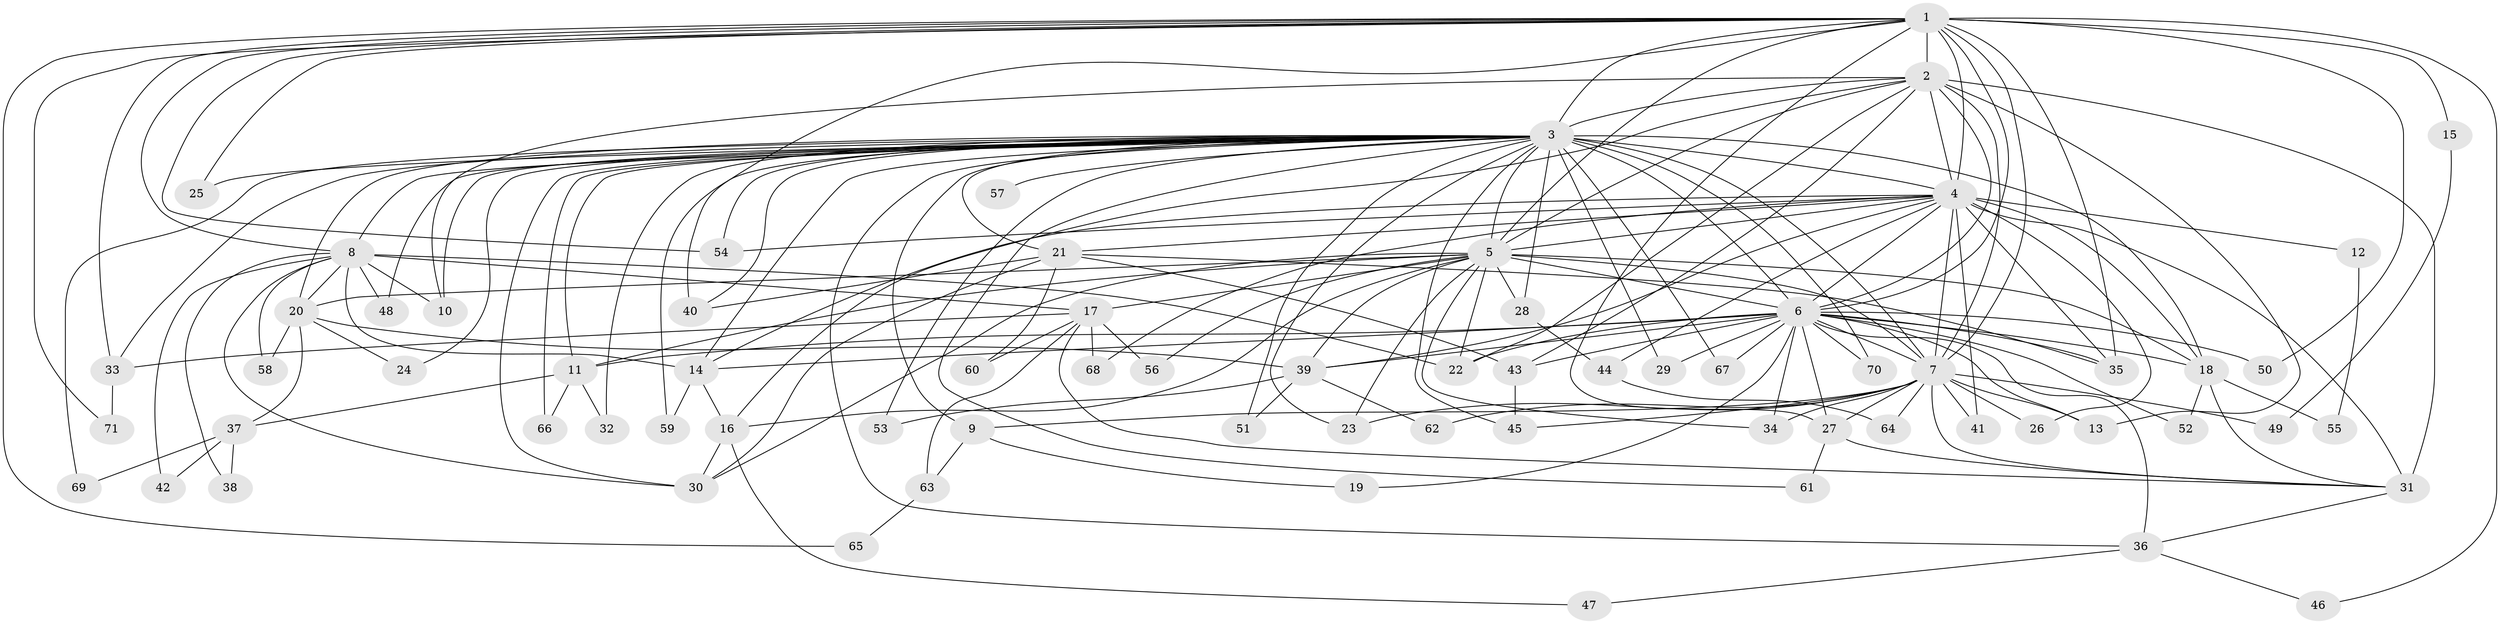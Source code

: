 // original degree distribution, {25: 0.014084507042253521, 23: 0.014084507042253521, 21: 0.007042253521126761, 15: 0.007042253521126761, 24: 0.007042253521126761, 26: 0.007042253521126761, 22: 0.007042253521126761, 34: 0.007042253521126761, 13: 0.007042253521126761, 2: 0.5422535211267606, 5: 0.04929577464788732, 4: 0.06338028169014084, 3: 0.21830985915492956, 8: 0.007042253521126761, 6: 0.02112676056338028, 7: 0.014084507042253521, 9: 0.007042253521126761}
// Generated by graph-tools (version 1.1) at 2025/49/03/04/25 22:49:59]
// undirected, 71 vertices, 177 edges
graph export_dot {
  node [color=gray90,style=filled];
  1;
  2;
  3;
  4;
  5;
  6;
  7;
  8;
  9;
  10;
  11;
  12;
  13;
  14;
  15;
  16;
  17;
  18;
  19;
  20;
  21;
  22;
  23;
  24;
  25;
  26;
  27;
  28;
  29;
  30;
  31;
  32;
  33;
  34;
  35;
  36;
  37;
  38;
  39;
  40;
  41;
  42;
  43;
  44;
  45;
  46;
  47;
  48;
  49;
  50;
  51;
  52;
  53;
  54;
  55;
  56;
  57;
  58;
  59;
  60;
  61;
  62;
  63;
  64;
  65;
  66;
  67;
  68;
  69;
  70;
  71;
  1 -- 2 [weight=2.0];
  1 -- 3 [weight=2.0];
  1 -- 4 [weight=2.0];
  1 -- 5 [weight=1.0];
  1 -- 6 [weight=3.0];
  1 -- 7 [weight=2.0];
  1 -- 8 [weight=1.0];
  1 -- 15 [weight=1.0];
  1 -- 25 [weight=1.0];
  1 -- 27 [weight=1.0];
  1 -- 33 [weight=1.0];
  1 -- 35 [weight=1.0];
  1 -- 40 [weight=1.0];
  1 -- 46 [weight=1.0];
  1 -- 50 [weight=2.0];
  1 -- 54 [weight=1.0];
  1 -- 65 [weight=1.0];
  1 -- 71 [weight=1.0];
  2 -- 3 [weight=2.0];
  2 -- 4 [weight=2.0];
  2 -- 5 [weight=1.0];
  2 -- 6 [weight=3.0];
  2 -- 7 [weight=1.0];
  2 -- 10 [weight=1.0];
  2 -- 13 [weight=1.0];
  2 -- 16 [weight=1.0];
  2 -- 22 [weight=1.0];
  2 -- 31 [weight=7.0];
  2 -- 43 [weight=1.0];
  3 -- 4 [weight=4.0];
  3 -- 5 [weight=5.0];
  3 -- 6 [weight=20.0];
  3 -- 7 [weight=6.0];
  3 -- 8 [weight=2.0];
  3 -- 9 [weight=1.0];
  3 -- 10 [weight=1.0];
  3 -- 11 [weight=2.0];
  3 -- 14 [weight=1.0];
  3 -- 18 [weight=3.0];
  3 -- 20 [weight=1.0];
  3 -- 21 [weight=2.0];
  3 -- 23 [weight=1.0];
  3 -- 24 [weight=1.0];
  3 -- 25 [weight=1.0];
  3 -- 28 [weight=2.0];
  3 -- 29 [weight=1.0];
  3 -- 30 [weight=1.0];
  3 -- 32 [weight=1.0];
  3 -- 33 [weight=1.0];
  3 -- 36 [weight=1.0];
  3 -- 40 [weight=2.0];
  3 -- 45 [weight=1.0];
  3 -- 48 [weight=1.0];
  3 -- 51 [weight=1.0];
  3 -- 53 [weight=1.0];
  3 -- 54 [weight=1.0];
  3 -- 57 [weight=1.0];
  3 -- 59 [weight=1.0];
  3 -- 61 [weight=1.0];
  3 -- 66 [weight=1.0];
  3 -- 67 [weight=1.0];
  3 -- 69 [weight=1.0];
  3 -- 70 [weight=1.0];
  4 -- 5 [weight=3.0];
  4 -- 6 [weight=4.0];
  4 -- 7 [weight=2.0];
  4 -- 12 [weight=1.0];
  4 -- 14 [weight=2.0];
  4 -- 18 [weight=1.0];
  4 -- 21 [weight=2.0];
  4 -- 26 [weight=2.0];
  4 -- 31 [weight=1.0];
  4 -- 35 [weight=1.0];
  4 -- 39 [weight=1.0];
  4 -- 41 [weight=1.0];
  4 -- 44 [weight=1.0];
  4 -- 54 [weight=1.0];
  4 -- 68 [weight=1.0];
  5 -- 6 [weight=2.0];
  5 -- 7 [weight=1.0];
  5 -- 11 [weight=1.0];
  5 -- 16 [weight=1.0];
  5 -- 17 [weight=1.0];
  5 -- 18 [weight=1.0];
  5 -- 20 [weight=1.0];
  5 -- 22 [weight=1.0];
  5 -- 23 [weight=1.0];
  5 -- 28 [weight=1.0];
  5 -- 30 [weight=1.0];
  5 -- 34 [weight=1.0];
  5 -- 39 [weight=1.0];
  5 -- 56 [weight=1.0];
  6 -- 7 [weight=3.0];
  6 -- 11 [weight=1.0];
  6 -- 13 [weight=1.0];
  6 -- 14 [weight=1.0];
  6 -- 18 [weight=1.0];
  6 -- 19 [weight=1.0];
  6 -- 22 [weight=1.0];
  6 -- 27 [weight=2.0];
  6 -- 29 [weight=1.0];
  6 -- 34 [weight=1.0];
  6 -- 35 [weight=1.0];
  6 -- 36 [weight=1.0];
  6 -- 39 [weight=1.0];
  6 -- 43 [weight=2.0];
  6 -- 50 [weight=1.0];
  6 -- 52 [weight=1.0];
  6 -- 67 [weight=1.0];
  6 -- 70 [weight=1.0];
  7 -- 9 [weight=1.0];
  7 -- 13 [weight=1.0];
  7 -- 23 [weight=1.0];
  7 -- 26 [weight=1.0];
  7 -- 27 [weight=1.0];
  7 -- 31 [weight=1.0];
  7 -- 34 [weight=1.0];
  7 -- 41 [weight=1.0];
  7 -- 45 [weight=1.0];
  7 -- 49 [weight=1.0];
  7 -- 62 [weight=1.0];
  7 -- 64 [weight=1.0];
  8 -- 10 [weight=1.0];
  8 -- 14 [weight=1.0];
  8 -- 17 [weight=1.0];
  8 -- 20 [weight=1.0];
  8 -- 22 [weight=1.0];
  8 -- 30 [weight=1.0];
  8 -- 38 [weight=1.0];
  8 -- 42 [weight=1.0];
  8 -- 48 [weight=1.0];
  8 -- 58 [weight=1.0];
  9 -- 19 [weight=1.0];
  9 -- 63 [weight=1.0];
  11 -- 32 [weight=1.0];
  11 -- 37 [weight=1.0];
  11 -- 66 [weight=1.0];
  12 -- 55 [weight=1.0];
  14 -- 16 [weight=1.0];
  14 -- 59 [weight=1.0];
  15 -- 49 [weight=1.0];
  16 -- 30 [weight=1.0];
  16 -- 47 [weight=1.0];
  17 -- 31 [weight=1.0];
  17 -- 33 [weight=1.0];
  17 -- 56 [weight=1.0];
  17 -- 60 [weight=1.0];
  17 -- 63 [weight=1.0];
  17 -- 68 [weight=1.0];
  18 -- 31 [weight=1.0];
  18 -- 52 [weight=1.0];
  18 -- 55 [weight=1.0];
  20 -- 24 [weight=1.0];
  20 -- 37 [weight=1.0];
  20 -- 39 [weight=1.0];
  20 -- 58 [weight=2.0];
  21 -- 30 [weight=1.0];
  21 -- 35 [weight=1.0];
  21 -- 40 [weight=1.0];
  21 -- 43 [weight=1.0];
  21 -- 60 [weight=1.0];
  27 -- 31 [weight=2.0];
  27 -- 61 [weight=1.0];
  28 -- 44 [weight=1.0];
  31 -- 36 [weight=1.0];
  33 -- 71 [weight=1.0];
  36 -- 46 [weight=1.0];
  36 -- 47 [weight=1.0];
  37 -- 38 [weight=1.0];
  37 -- 42 [weight=1.0];
  37 -- 69 [weight=1.0];
  39 -- 51 [weight=1.0];
  39 -- 53 [weight=1.0];
  39 -- 62 [weight=1.0];
  43 -- 45 [weight=1.0];
  44 -- 64 [weight=1.0];
  63 -- 65 [weight=1.0];
}
